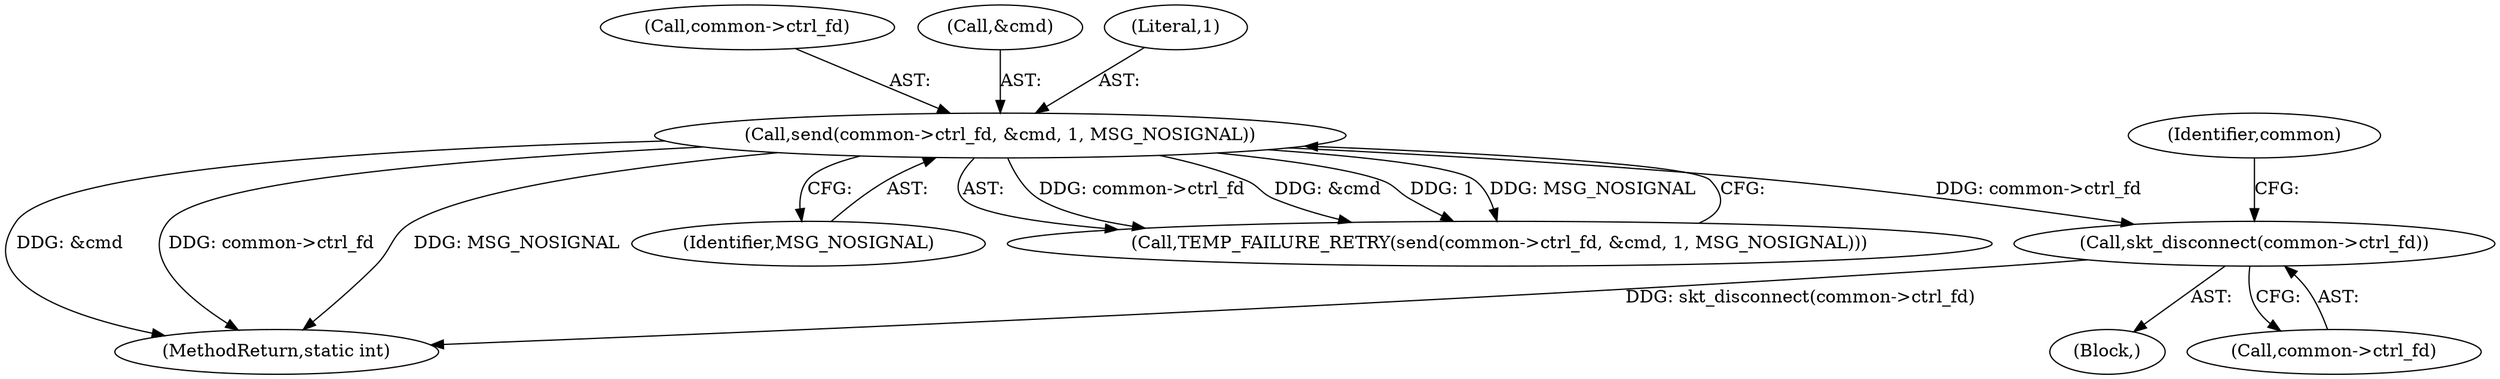 digraph "0_Android_472271b153c5dc53c28beac55480a8d8434b2d5c@API" {
"1000129" [label="(Call,skt_disconnect(common->ctrl_fd))"];
"1000114" [label="(Call,send(common->ctrl_fd, &cmd, 1, MSG_NOSIGNAL))"];
"1000172" [label="(MethodReturn,static int)"];
"1000115" [label="(Call,common->ctrl_fd)"];
"1000135" [label="(Identifier,common)"];
"1000114" [label="(Call,send(common->ctrl_fd, &cmd, 1, MSG_NOSIGNAL))"];
"1000124" [label="(Block,)"];
"1000121" [label="(Identifier,MSG_NOSIGNAL)"];
"1000118" [label="(Call,&cmd)"];
"1000129" [label="(Call,skt_disconnect(common->ctrl_fd))"];
"1000113" [label="(Call,TEMP_FAILURE_RETRY(send(common->ctrl_fd, &cmd, 1, MSG_NOSIGNAL)))"];
"1000130" [label="(Call,common->ctrl_fd)"];
"1000120" [label="(Literal,1)"];
"1000129" -> "1000124"  [label="AST: "];
"1000129" -> "1000130"  [label="CFG: "];
"1000130" -> "1000129"  [label="AST: "];
"1000135" -> "1000129"  [label="CFG: "];
"1000129" -> "1000172"  [label="DDG: skt_disconnect(common->ctrl_fd)"];
"1000114" -> "1000129"  [label="DDG: common->ctrl_fd"];
"1000114" -> "1000113"  [label="AST: "];
"1000114" -> "1000121"  [label="CFG: "];
"1000115" -> "1000114"  [label="AST: "];
"1000118" -> "1000114"  [label="AST: "];
"1000120" -> "1000114"  [label="AST: "];
"1000121" -> "1000114"  [label="AST: "];
"1000113" -> "1000114"  [label="CFG: "];
"1000114" -> "1000172"  [label="DDG: &cmd"];
"1000114" -> "1000172"  [label="DDG: common->ctrl_fd"];
"1000114" -> "1000172"  [label="DDG: MSG_NOSIGNAL"];
"1000114" -> "1000113"  [label="DDG: common->ctrl_fd"];
"1000114" -> "1000113"  [label="DDG: &cmd"];
"1000114" -> "1000113"  [label="DDG: 1"];
"1000114" -> "1000113"  [label="DDG: MSG_NOSIGNAL"];
}

